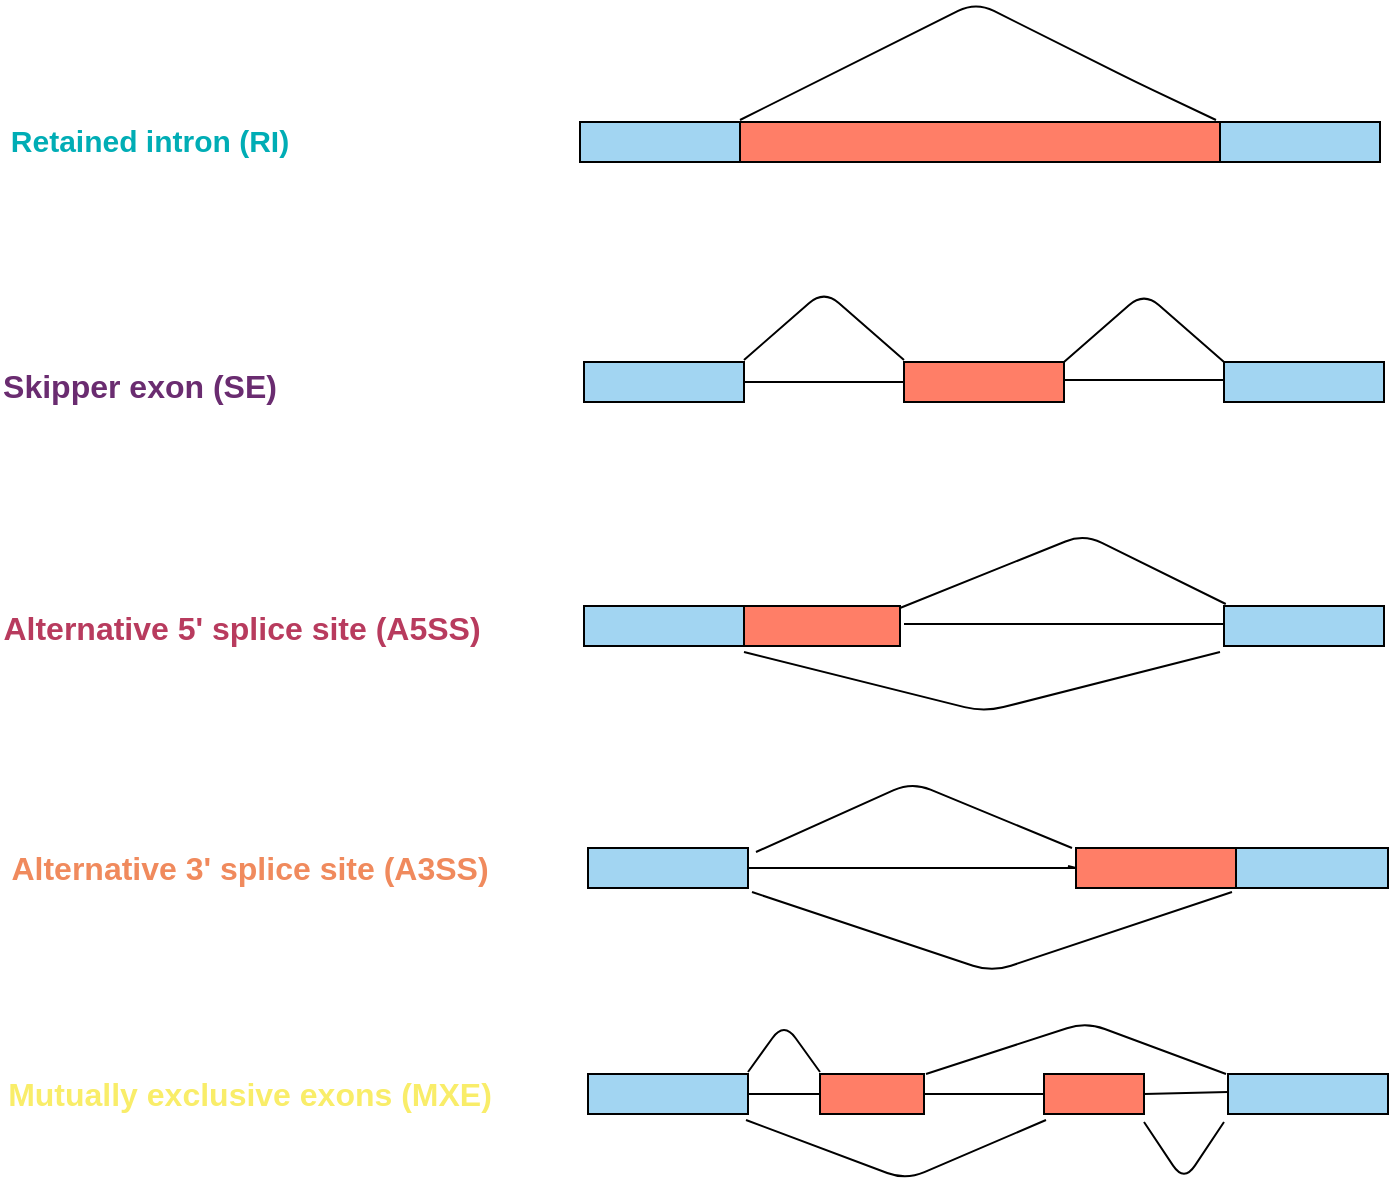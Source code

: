 <mxGraphModel grid="1" gridSize="10" guides="1" tooltips="1" connect="1" arrows="1" fold="1" page="1" pageScale="1" pageWidth="827" pageHeight="1169" background="#ffffff"><root><mxCell id="0"/><mxCell id="1" parent="0"/><mxCell id="92" value="" style="group" parent="1" vertex="1" connectable="0"><mxGeometry x="47" y="177" width="694" height="590" as="geometry"/></mxCell><mxCell id="90" value="" style="group" parent="92" vertex="1" connectable="0"><mxGeometry width="694" height="590" as="geometry"/></mxCell><mxCell id="79" value="" style="group" parent="90" vertex="1" connectable="0"><mxGeometry x="290" width="404" height="590" as="geometry"/></mxCell><mxCell id="12" value="" style="rounded=0;whiteSpace=wrap;html=1;fillColor=#ff7e67;" parent="79" vertex="1"><mxGeometry x="68" y="60" width="260" height="20" as="geometry"/></mxCell><mxCell id="21" value="" style="rounded=0;whiteSpace=wrap;html=1;fillColor=#a2d5f2;" parent="79" vertex="1"><mxGeometry x="320" y="60" width="80" height="20" as="geometry"/></mxCell><mxCell id="23" value="" style="rounded=0;whiteSpace=wrap;html=1;fillColor=#a2d5f2;" parent="79" vertex="1"><mxGeometry y="60" width="80" height="20" as="geometry"/></mxCell><mxCell id="28" value="" style="endArrow=none;html=1;entryX=0.061;entryY=-0.05;entryPerimeter=0;" parent="79" edge="1"><mxGeometry width="50" height="50" relative="1" as="geometry"><mxPoint x="318" y="59" as="sourcePoint"/><mxPoint x="80" y="59" as="targetPoint"/><Array as="points"><mxPoint x="278" y="40"/><mxPoint x="198"/></Array></mxGeometry></mxCell><mxCell id="30" value="" style="rounded=0;whiteSpace=wrap;html=1;fillColor=#ff7e67;" parent="79" vertex="1"><mxGeometry x="162" y="180" width="80" height="20" as="geometry"/></mxCell><mxCell id="31" value="" style="rounded=0;whiteSpace=wrap;html=1;fillColor=#a2d5f2;" parent="79" vertex="1"><mxGeometry x="2" y="180" width="80" height="20" as="geometry"/></mxCell><mxCell id="33" value="" style="rounded=0;whiteSpace=wrap;html=1;fillColor=#a2d5f2;" parent="79" vertex="1"><mxGeometry x="322" y="180" width="80" height="20" as="geometry"/></mxCell><mxCell id="36" value="" style="endArrow=none;html=1;entryX=0;entryY=0.5;exitX=1;exitY=0.5;" parent="79" source="31" target="30" edge="1"><mxGeometry width="50" height="50" relative="1" as="geometry"><mxPoint x="2" y="270" as="sourcePoint"/><mxPoint x="52" y="220" as="targetPoint"/></mxGeometry></mxCell><mxCell id="37" value="" style="endArrow=none;html=1;entryX=0;entryY=0.5;exitX=1;exitY=0.5;" parent="79" edge="1"><mxGeometry width="50" height="50" relative="1" as="geometry"><mxPoint x="242" y="189" as="sourcePoint"/><mxPoint x="322" y="189" as="targetPoint"/></mxGeometry></mxCell><mxCell id="39" value="" style="endArrow=none;html=1;entryX=0;entryY=0.25;exitX=1;exitY=0.25;" parent="79" edge="1"><mxGeometry width="50" height="50" relative="1" as="geometry"><mxPoint x="82" y="179" as="sourcePoint"/><mxPoint x="162" y="179" as="targetPoint"/><Array as="points"><mxPoint x="122" y="144"/></Array></mxGeometry></mxCell><mxCell id="40" value="" style="endArrow=none;html=1;exitX=0;exitY=0.25;" parent="79" edge="1"><mxGeometry width="50" height="50" relative="1" as="geometry"><mxPoint x="322" y="180" as="sourcePoint"/><mxPoint x="242" y="180" as="targetPoint"/><Array as="points"><mxPoint x="282" y="145"/></Array></mxGeometry></mxCell><mxCell id="48" value="" style="rounded=0;whiteSpace=wrap;html=1;fillColor=#a2d5f2;" parent="79" vertex="1"><mxGeometry x="322" y="302" width="80" height="20" as="geometry"/></mxCell><mxCell id="49" value="" style="endArrow=none;html=1;entryX=0;entryY=0.5;" parent="79" edge="1"><mxGeometry width="50" height="50" relative="1" as="geometry"><mxPoint x="162" y="311" as="sourcePoint"/><mxPoint x="322" y="311" as="targetPoint"/></mxGeometry></mxCell><mxCell id="50" value="" style="endArrow=none;html=1;entryX=1;entryY=1.2;entryPerimeter=0;" parent="79" edge="1"><mxGeometry width="50" height="50" relative="1" as="geometry"><mxPoint x="320" y="325" as="sourcePoint"/><mxPoint x="82" y="325" as="targetPoint"/><Array as="points"><mxPoint x="202" y="355"/></Array></mxGeometry></mxCell><mxCell id="51" value="" style="rounded=0;whiteSpace=wrap;html=1;fillColor=#ff7e67;" parent="79" vertex="1"><mxGeometry x="80" y="302" width="80" height="20" as="geometry"/></mxCell><mxCell id="52" value="" style="endArrow=none;html=1;exitX=1;exitY=0.25;entryX=0.011;entryY=-0.05;entryPerimeter=0;" parent="79" target="48" edge="1"><mxGeometry width="50" height="50" relative="1" as="geometry"><mxPoint x="160" y="303" as="sourcePoint"/><mxPoint x="322" y="297" as="targetPoint"/><Array as="points"><mxPoint x="252" y="266"/></Array></mxGeometry></mxCell><mxCell id="53" value="" style="endArrow=none;html=1;entryX=0;entryY=0.5;exitX=1;exitY=0.5;" parent="79" source="54" target="51" edge="1"><mxGeometry width="50" height="50" relative="1" as="geometry"><mxPoint x="2" y="392" as="sourcePoint"/><mxPoint x="52" y="342" as="targetPoint"/></mxGeometry></mxCell><mxCell id="54" value="" style="rounded=0;whiteSpace=wrap;html=1;fillColor=#a2d5f2;" parent="79" vertex="1"><mxGeometry x="2" y="302" width="80" height="20" as="geometry"/></mxCell><mxCell id="55" value="" style="rounded=0;whiteSpace=wrap;html=1;fillColor=#a2d5f2;" parent="79" vertex="1"><mxGeometry x="324" y="423" width="80" height="20" as="geometry"/></mxCell><mxCell id="56" value="" style="endArrow=none;html=1;entryX=0;entryY=0.5;exitX=1;exitY=0.5;" parent="79" source="58" edge="1"><mxGeometry width="50" height="50" relative="1" as="geometry"><mxPoint x="244" y="432" as="sourcePoint"/><mxPoint x="324" y="432" as="targetPoint"/></mxGeometry></mxCell><mxCell id="57" value="" style="endArrow=none;html=1;" parent="79" edge="1"><mxGeometry width="50" height="50" relative="1" as="geometry"><mxPoint x="326" y="445" as="sourcePoint"/><mxPoint x="86" y="445" as="targetPoint"/><Array as="points"><mxPoint x="206" y="485"/></Array></mxGeometry></mxCell><mxCell id="59" value="" style="endArrow=none;html=1;exitX=1;exitY=0.25;entryX=-0.026;entryY=-0.1;entryPerimeter=0;" parent="79" edge="1"><mxGeometry width="50" height="50" relative="1" as="geometry"><mxPoint x="88" y="425" as="sourcePoint"/><mxPoint x="246" y="423" as="targetPoint"/><Array as="points"><mxPoint x="166" y="390"/></Array></mxGeometry></mxCell><mxCell id="61" value="" style="rounded=0;whiteSpace=wrap;html=1;fillColor=#a2d5f2;" parent="79" vertex="1"><mxGeometry x="4" y="423" width="80" height="20" as="geometry"/></mxCell><mxCell id="62" value="" style="rounded=0;whiteSpace=wrap;html=1;fillColor=#a2d5f2;" parent="79" vertex="1"><mxGeometry x="324" y="536" width="80" height="20" as="geometry"/></mxCell><mxCell id="63" value="" style="endArrow=none;html=1;entryX=0;entryY=0.5;exitX=1;exitY=0.5;" parent="79" source="72" edge="1"><mxGeometry width="50" height="50" relative="1" as="geometry"><mxPoint x="244" y="545" as="sourcePoint"/><mxPoint x="324" y="545" as="targetPoint"/></mxGeometry></mxCell><mxCell id="64" value="" style="endArrow=none;html=1;" parent="79" edge="1"><mxGeometry width="50" height="50" relative="1" as="geometry"><mxPoint x="323" y="536" as="sourcePoint"/><mxPoint x="173" y="536" as="targetPoint"/><Array as="points"><mxPoint x="253" y="510"/></Array></mxGeometry></mxCell><mxCell id="65" value="" style="rounded=0;whiteSpace=wrap;html=1;fillColor=#ff7e67;" parent="79" vertex="1"><mxGeometry x="120" y="536" width="52" height="20" as="geometry"/></mxCell><mxCell id="66" value="" style="endArrow=none;html=1;entryX=0;entryY=0.25;" parent="79" edge="1"><mxGeometry width="50" height="50" relative="1" as="geometry"><mxPoint x="84" y="535" as="sourcePoint"/><mxPoint x="120" y="535" as="targetPoint"/><Array as="points"><mxPoint x="102" y="510"/></Array></mxGeometry></mxCell><mxCell id="67" value="" style="endArrow=none;html=1;entryX=0;entryY=0.5;exitX=1;exitY=0.5;" parent="79" source="68" target="65" edge="1"><mxGeometry width="50" height="50" relative="1" as="geometry"><mxPoint x="4" y="626" as="sourcePoint"/><mxPoint x="54" y="576" as="targetPoint"/></mxGeometry></mxCell><mxCell id="68" value="" style="rounded=0;whiteSpace=wrap;html=1;fillColor=#a2d5f2;" parent="79" vertex="1"><mxGeometry x="4" y="536" width="80" height="20" as="geometry"/></mxCell><mxCell id="58" value="" style="rounded=0;whiteSpace=wrap;html=1;fillColor=#ff7e67;" parent="79" vertex="1"><mxGeometry x="248" y="423" width="80" height="20" as="geometry"/></mxCell><mxCell id="60" value="" style="endArrow=none;html=1;entryX=0;entryY=0.5;exitX=1;exitY=0.5;" parent="79" source="61" target="58" edge="1"><mxGeometry width="50" height="50" relative="1" as="geometry"><mxPoint x="4" y="513" as="sourcePoint"/><mxPoint x="54" y="463" as="targetPoint"/></mxGeometry></mxCell><mxCell id="70" value="" style="endArrow=none;html=1;entryX=0;entryY=0.5;exitX=1;exitY=0.5;" parent="79" target="58" edge="1"><mxGeometry width="50" height="50" relative="1" as="geometry"><mxPoint x="244" y="432" as="sourcePoint"/><mxPoint x="324" y="432" as="targetPoint"/></mxGeometry></mxCell><mxCell id="72" value="" style="rounded=0;whiteSpace=wrap;html=1;fillColor=#ff7e67;" parent="79" vertex="1"><mxGeometry x="232" y="536" width="50" height="20" as="geometry"/></mxCell><mxCell id="73" value="" style="endArrow=none;html=1;entryX=1;entryY=0.5;" parent="79" target="65" edge="1"><mxGeometry width="50" height="50" relative="1" as="geometry"><mxPoint x="232" y="546" as="sourcePoint"/><mxPoint x="324" y="545" as="targetPoint"/></mxGeometry></mxCell><mxCell id="77" value="" style="endArrow=none;html=1;" parent="79" edge="1"><mxGeometry width="50" height="50" relative="1" as="geometry"><mxPoint x="83" y="559" as="sourcePoint"/><mxPoint x="233" y="559" as="targetPoint"/><Array as="points"><mxPoint x="163" y="589"/></Array></mxGeometry></mxCell><mxCell id="78" value="" style="endArrow=none;html=1;" parent="79" edge="1"><mxGeometry width="50" height="50" relative="1" as="geometry"><mxPoint x="282" y="560" as="sourcePoint"/><mxPoint x="322" y="560" as="targetPoint"/><Array as="points"><mxPoint x="302" y="590"/></Array></mxGeometry></mxCell><mxCell id="81" value="&lt;b style=&quot;line-height: 120%&quot;&gt;&lt;font style=&quot;font-size: 15px&quot; color=&quot;#00adb5&quot;&gt;Retained intron (RI)&lt;/font&gt;&lt;/b&gt;" style="text;html=1;strokeColor=none;fillColor=none;align=center;verticalAlign=middle;whiteSpace=wrap;rounded=0;" parent="90" vertex="1"><mxGeometry y="60" width="150" height="20" as="geometry"/></mxCell><mxCell id="91" value="" style="group" parent="92" vertex="1" connectable="0"><mxGeometry y="183" width="250" height="373" as="geometry"/></mxCell><mxCell id="82" value="&lt;font style=&quot;font-size: 16px&quot; color=&quot;#6a2c70&quot;&gt;&lt;b&gt;Skipper exon (SE)&lt;/b&gt;&lt;/font&gt;" style="text;html=1;strokeColor=none;fillColor=none;align=center;verticalAlign=middle;whiteSpace=wrap;rounded=0;" parent="91" vertex="1"><mxGeometry width="140" height="17" as="geometry"/></mxCell><mxCell id="83" value="&lt;font style=&quot;font-size: 16px&quot; color=&quot;#b83b5e&quot;&gt;&lt;b&gt;Alternative 5' splice site (A5SS)&lt;/b&gt;&lt;/font&gt;" style="text;html=1;strokeColor=none;fillColor=none;align=center;verticalAlign=middle;whiteSpace=wrap;rounded=0;" parent="91" vertex="1"><mxGeometry y="120" width="242" height="19" as="geometry"/></mxCell><mxCell id="84" value="&lt;font style=&quot;font-size: 16px&quot; color=&quot;#f08a5d&quot;&gt;&lt;b&gt;Alternative 3' splice site (A3SS)&lt;/b&gt;&lt;/font&gt;" style="text;html=1;strokeColor=none;fillColor=none;align=center;verticalAlign=middle;whiteSpace=wrap;rounded=0;" parent="91" vertex="1"><mxGeometry y="240" width="250" height="20" as="geometry"/></mxCell><mxCell id="85" value="&lt;font style=&quot;font-size: 16px&quot; color=&quot;#f9ed69&quot;&gt;&lt;b style=&quot;line-height: 120%&quot;&gt;Mutually exclusive exons (MXE)&lt;/b&gt;&lt;/font&gt;" style="text;html=1;strokeColor=none;fillColor=none;align=center;verticalAlign=middle;whiteSpace=wrap;rounded=0;flipH=0;" parent="91" vertex="1"><mxGeometry y="353" width="250" height="20" as="geometry"/></mxCell></root></mxGraphModel>